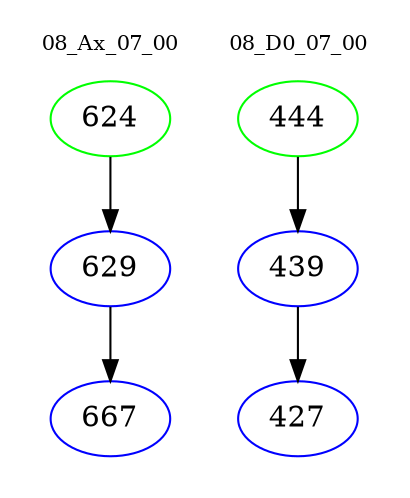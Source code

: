 digraph{
subgraph cluster_0 {
color = white
label = "08_Ax_07_00";
fontsize=10;
T0_624 [label="624", color="green"]
T0_624 -> T0_629 [color="black"]
T0_629 [label="629", color="blue"]
T0_629 -> T0_667 [color="black"]
T0_667 [label="667", color="blue"]
}
subgraph cluster_1 {
color = white
label = "08_D0_07_00";
fontsize=10;
T1_444 [label="444", color="green"]
T1_444 -> T1_439 [color="black"]
T1_439 [label="439", color="blue"]
T1_439 -> T1_427 [color="black"]
T1_427 [label="427", color="blue"]
}
}
